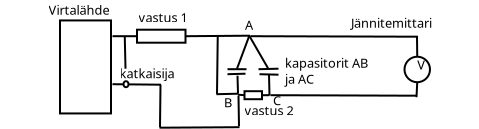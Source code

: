 <?xml version="1.0" encoding="UTF-8"?>
<dia:diagram xmlns:dia="http://www.lysator.liu.se/~alla/dia/">
  <dia:layer name="Background" visible="true" active="true">
    <dia:object type="Standard - Box" version="0" id="O0">
      <dia:attribute name="obj_pos">
        <dia:point val="2.15,5.037"/>
      </dia:attribute>
      <dia:attribute name="obj_bb">
        <dia:rectangle val="2.1,4.987;4.75,9.738"/>
      </dia:attribute>
      <dia:attribute name="elem_corner">
        <dia:point val="2.15,5.037"/>
      </dia:attribute>
      <dia:attribute name="elem_width">
        <dia:real val="2.55"/>
      </dia:attribute>
      <dia:attribute name="elem_height">
        <dia:real val="4.65"/>
      </dia:attribute>
      <dia:attribute name="show_background">
        <dia:boolean val="true"/>
      </dia:attribute>
    </dia:object>
    <dia:object type="Standard - Box" version="0" id="O1">
      <dia:attribute name="obj_pos">
        <dia:point val="6,5.5"/>
      </dia:attribute>
      <dia:attribute name="obj_bb">
        <dia:rectangle val="5.95,5.45;8.475,6.2"/>
      </dia:attribute>
      <dia:attribute name="elem_corner">
        <dia:point val="6,5.5"/>
      </dia:attribute>
      <dia:attribute name="elem_width">
        <dia:real val="2.425"/>
      </dia:attribute>
      <dia:attribute name="elem_height">
        <dia:real val="0.65"/>
      </dia:attribute>
      <dia:attribute name="show_background">
        <dia:boolean val="true"/>
      </dia:attribute>
    </dia:object>
    <dia:object type="Standard - Line" version="0" id="O2">
      <dia:attribute name="obj_pos">
        <dia:point val="4.775,5.825"/>
      </dia:attribute>
      <dia:attribute name="obj_bb">
        <dia:rectangle val="4.725,5.775;6.05,5.875"/>
      </dia:attribute>
      <dia:attribute name="conn_endpoints">
        <dia:point val="4.775,5.825"/>
        <dia:point val="6,5.825"/>
      </dia:attribute>
      <dia:attribute name="numcp">
        <dia:int val="5"/>
      </dia:attribute>
      <dia:connections>
        <dia:connection handle="1" to="O1" connection="3"/>
      </dia:connections>
    </dia:object>
    <dia:object type="Standard - Line" version="0" id="O3">
      <dia:attribute name="obj_pos">
        <dia:point val="8.425,5.825"/>
      </dia:attribute>
      <dia:attribute name="obj_bb">
        <dia:rectangle val="8.375,5.75;11.7,5.875"/>
      </dia:attribute>
      <dia:attribute name="conn_endpoints">
        <dia:point val="8.425,5.825"/>
        <dia:point val="11.65,5.8"/>
      </dia:attribute>
      <dia:attribute name="numcp">
        <dia:int val="1"/>
      </dia:attribute>
      <dia:connections>
        <dia:connection handle="0" to="O1" connection="4"/>
      </dia:connections>
    </dia:object>
    <dia:object type="Standard - Line" version="0" id="O4">
      <dia:attribute name="obj_pos">
        <dia:point val="11.625,5.775"/>
      </dia:attribute>
      <dia:attribute name="obj_bb">
        <dia:rectangle val="10.936,5.711;11.689,7.514"/>
      </dia:attribute>
      <dia:attribute name="conn_endpoints">
        <dia:point val="11.625,5.775"/>
        <dia:point val="11,7.45"/>
      </dia:attribute>
      <dia:attribute name="numcp">
        <dia:int val="1"/>
      </dia:attribute>
    </dia:object>
    <dia:object type="Standard - Line" version="0" id="O5">
      <dia:attribute name="obj_pos">
        <dia:point val="11.625,5.825"/>
      </dia:attribute>
      <dia:attribute name="obj_bb">
        <dia:rectangle val="11.557,5.757;12.618,7.493"/>
      </dia:attribute>
      <dia:attribute name="conn_endpoints">
        <dia:point val="11.625,5.825"/>
        <dia:point val="12.55,7.425"/>
      </dia:attribute>
      <dia:attribute name="numcp">
        <dia:int val="1"/>
      </dia:attribute>
    </dia:object>
    <dia:object type="Standard - Line" version="0" id="O6">
      <dia:attribute name="obj_pos">
        <dia:point val="12.075,7.475"/>
      </dia:attribute>
      <dia:attribute name="obj_bb">
        <dia:rectangle val="12.024,7.399;13.126,7.526"/>
      </dia:attribute>
      <dia:attribute name="conn_endpoints">
        <dia:point val="12.075,7.475"/>
        <dia:point val="13.075,7.45"/>
      </dia:attribute>
      <dia:attribute name="numcp">
        <dia:int val="1"/>
      </dia:attribute>
    </dia:object>
    <dia:object type="Standard - Line" version="0" id="O7">
      <dia:attribute name="obj_pos">
        <dia:point val="12.125,7.725"/>
      </dia:attribute>
      <dia:attribute name="obj_bb">
        <dia:rectangle val="12.074,7.674;13.126,7.801"/>
      </dia:attribute>
      <dia:attribute name="conn_endpoints">
        <dia:point val="12.125,7.725"/>
        <dia:point val="13.075,7.75"/>
      </dia:attribute>
      <dia:attribute name="numcp">
        <dia:int val="1"/>
      </dia:attribute>
    </dia:object>
    <dia:object type="Standard - Line" version="0" id="O8">
      <dia:attribute name="obj_pos">
        <dia:point val="10.525,7.475"/>
      </dia:attribute>
      <dia:attribute name="obj_bb">
        <dia:rectangle val="10.475,7.425;11.525,7.525"/>
      </dia:attribute>
      <dia:attribute name="conn_endpoints">
        <dia:point val="10.525,7.475"/>
        <dia:point val="11.475,7.475"/>
      </dia:attribute>
      <dia:attribute name="numcp">
        <dia:int val="1"/>
      </dia:attribute>
    </dia:object>
    <dia:object type="Standard - Line" version="0" id="O9">
      <dia:attribute name="obj_pos">
        <dia:point val="10.525,7.725"/>
      </dia:attribute>
      <dia:attribute name="obj_bb">
        <dia:rectangle val="10.474,7.649;11.476,7.776"/>
      </dia:attribute>
      <dia:attribute name="conn_endpoints">
        <dia:point val="10.525,7.725"/>
        <dia:point val="11.425,7.7"/>
      </dia:attribute>
      <dia:attribute name="numcp">
        <dia:int val="1"/>
      </dia:attribute>
    </dia:object>
    <dia:object type="Standard - Box" version="0" id="O10">
      <dia:attribute name="obj_pos">
        <dia:point val="11.375,8.575"/>
      </dia:attribute>
      <dia:attribute name="obj_bb">
        <dia:rectangle val="11.325,8.525;12.3,9.025"/>
      </dia:attribute>
      <dia:attribute name="elem_corner">
        <dia:point val="11.375,8.575"/>
      </dia:attribute>
      <dia:attribute name="elem_width">
        <dia:real val="0.875"/>
      </dia:attribute>
      <dia:attribute name="elem_height">
        <dia:real val="0.4"/>
      </dia:attribute>
      <dia:attribute name="show_background">
        <dia:boolean val="true"/>
      </dia:attribute>
    </dia:object>
    <dia:object type="Standard - Line" version="0" id="O11">
      <dia:attribute name="obj_pos">
        <dia:point val="12.6,7.737"/>
      </dia:attribute>
      <dia:attribute name="obj_bb">
        <dia:rectangle val="12.549,7.686;12.676,8.851"/>
      </dia:attribute>
      <dia:attribute name="conn_endpoints">
        <dia:point val="12.6,7.737"/>
        <dia:point val="12.625,8.8"/>
      </dia:attribute>
      <dia:attribute name="numcp">
        <dia:int val="1"/>
      </dia:attribute>
      <dia:connections>
        <dia:connection handle="0" to="O7" connection="0"/>
      </dia:connections>
    </dia:object>
    <dia:object type="Standard - Line" version="0" id="O12">
      <dia:attribute name="obj_pos">
        <dia:point val="11.025,7.8"/>
      </dia:attribute>
      <dia:attribute name="obj_bb">
        <dia:rectangle val="10.974,7.749;11.101,8.751"/>
      </dia:attribute>
      <dia:attribute name="conn_endpoints">
        <dia:point val="11.025,7.8"/>
        <dia:point val="11.05,8.7"/>
      </dia:attribute>
      <dia:attribute name="numcp">
        <dia:int val="1"/>
      </dia:attribute>
    </dia:object>
    <dia:object type="Standard - Line" version="0" id="O13">
      <dia:attribute name="obj_pos">
        <dia:point val="11.05,8.75"/>
      </dia:attribute>
      <dia:attribute name="obj_bb">
        <dia:rectangle val="10.996,8.696;11.429,8.829"/>
      </dia:attribute>
      <dia:attribute name="conn_endpoints">
        <dia:point val="11.05,8.75"/>
        <dia:point val="11.375,8.775"/>
      </dia:attribute>
      <dia:attribute name="numcp">
        <dia:int val="1"/>
      </dia:attribute>
      <dia:connections>
        <dia:connection handle="1" to="O10" connection="3"/>
      </dia:connections>
    </dia:object>
    <dia:object type="Standard - Line" version="0" id="O14">
      <dia:attribute name="obj_pos">
        <dia:point val="12.6,8.775"/>
      </dia:attribute>
      <dia:attribute name="obj_bb">
        <dia:rectangle val="12.2,8.725;12.65,8.825"/>
      </dia:attribute>
      <dia:attribute name="conn_endpoints">
        <dia:point val="12.6,8.775"/>
        <dia:point val="12.25,8.775"/>
      </dia:attribute>
      <dia:attribute name="numcp">
        <dia:int val="1"/>
      </dia:attribute>
      <dia:connections>
        <dia:connection handle="1" to="O10" connection="4"/>
      </dia:connections>
    </dia:object>
    <dia:object type="Standard - Line" version="0" id="O15">
      <dia:attribute name="obj_pos">
        <dia:point val="11.075,8.8"/>
      </dia:attribute>
      <dia:attribute name="obj_bb">
        <dia:rectangle val="11.024,8.749;11.151,10.376"/>
      </dia:attribute>
      <dia:attribute name="conn_endpoints">
        <dia:point val="11.075,8.8"/>
        <dia:point val="11.1,10.325"/>
      </dia:attribute>
      <dia:attribute name="numcp">
        <dia:int val="1"/>
      </dia:attribute>
    </dia:object>
    <dia:object type="Standard - Line" version="0" id="O16">
      <dia:attribute name="obj_pos">
        <dia:point val="11.125,10.375"/>
      </dia:attribute>
      <dia:attribute name="obj_bb">
        <dia:rectangle val="7.075,10.325;11.175,10.45"/>
      </dia:attribute>
      <dia:attribute name="conn_endpoints">
        <dia:point val="11.125,10.375"/>
        <dia:point val="7.125,10.4"/>
      </dia:attribute>
      <dia:attribute name="numcp">
        <dia:int val="1"/>
      </dia:attribute>
    </dia:object>
    <dia:object type="Standard - Line" version="0" id="O17">
      <dia:attribute name="obj_pos">
        <dia:point val="7.15,10.375"/>
      </dia:attribute>
      <dia:attribute name="obj_bb">
        <dia:rectangle val="7.099,8.199;7.226,10.426"/>
      </dia:attribute>
      <dia:attribute name="conn_endpoints">
        <dia:point val="7.15,10.375"/>
        <dia:point val="7.175,8.25"/>
      </dia:attribute>
      <dia:attribute name="numcp">
        <dia:int val="1"/>
      </dia:attribute>
    </dia:object>
    <dia:object type="Standard - Line" version="0" id="O18">
      <dia:attribute name="obj_pos">
        <dia:point val="7.2,8.25"/>
      </dia:attribute>
      <dia:attribute name="obj_bb">
        <dia:rectangle val="4.724,8.174;7.251,8.301"/>
      </dia:attribute>
      <dia:attribute name="conn_endpoints">
        <dia:point val="7.2,8.25"/>
        <dia:point val="4.775,8.225"/>
      </dia:attribute>
      <dia:attribute name="numcp">
        <dia:int val="1"/>
      </dia:attribute>
    </dia:object>
    <dia:object type="Standard - Line" version="0" id="O19">
      <dia:attribute name="obj_pos">
        <dia:point val="5.388,5.825"/>
      </dia:attribute>
      <dia:attribute name="obj_bb">
        <dia:rectangle val="5.336,5.774;5.476,7.501"/>
      </dia:attribute>
      <dia:attribute name="conn_endpoints">
        <dia:point val="5.388,5.825"/>
        <dia:point val="5.425,7.45"/>
      </dia:attribute>
      <dia:attribute name="numcp">
        <dia:int val="1"/>
      </dia:attribute>
      <dia:connections>
        <dia:connection handle="0" to="O2" connection="2"/>
      </dia:connections>
    </dia:object>
    <dia:object type="Standard - Ellipse" version="0" id="O20">
      <dia:attribute name="obj_pos">
        <dia:point val="5.325,8.075"/>
      </dia:attribute>
      <dia:attribute name="obj_bb">
        <dia:rectangle val="5.275,8.025;5.625,8.425"/>
      </dia:attribute>
      <dia:attribute name="elem_corner">
        <dia:point val="5.325,8.075"/>
      </dia:attribute>
      <dia:attribute name="elem_width">
        <dia:real val="0.25"/>
      </dia:attribute>
      <dia:attribute name="elem_height">
        <dia:real val="0.3"/>
      </dia:attribute>
    </dia:object>
    <dia:object type="Standard - Text" version="1" id="O21">
      <dia:attribute name="obj_pos">
        <dia:point val="1.575,4.75"/>
      </dia:attribute>
      <dia:attribute name="obj_bb">
        <dia:rectangle val="1.575,4.077;5.4,4.975"/>
      </dia:attribute>
      <dia:attribute name="text">
        <dia:composite type="text">
          <dia:attribute name="string">
            <dia:string>#Virtalähde#</dia:string>
          </dia:attribute>
          <dia:attribute name="font">
            <dia:font family="sans" style="0" name="Helvetica"/>
          </dia:attribute>
          <dia:attribute name="height">
            <dia:real val="0.8"/>
          </dia:attribute>
          <dia:attribute name="pos">
            <dia:point val="1.575,4.75"/>
          </dia:attribute>
          <dia:attribute name="color">
            <dia:color val="#000000"/>
          </dia:attribute>
          <dia:attribute name="alignment">
            <dia:enum val="0"/>
          </dia:attribute>
        </dia:composite>
      </dia:attribute>
      <dia:attribute name="valign">
        <dia:enum val="3"/>
      </dia:attribute>
    </dia:object>
    <dia:object type="Standard - Text" version="1" id="O22">
      <dia:attribute name="obj_pos">
        <dia:point val="6.075,5.125"/>
      </dia:attribute>
      <dia:attribute name="obj_bb">
        <dia:rectangle val="6.075,4.452;9.135,5.35"/>
      </dia:attribute>
      <dia:attribute name="text">
        <dia:composite type="text">
          <dia:attribute name="string">
            <dia:string>#vastus 1#</dia:string>
          </dia:attribute>
          <dia:attribute name="font">
            <dia:font family="sans" style="0" name="Helvetica"/>
          </dia:attribute>
          <dia:attribute name="height">
            <dia:real val="0.8"/>
          </dia:attribute>
          <dia:attribute name="pos">
            <dia:point val="6.075,5.125"/>
          </dia:attribute>
          <dia:attribute name="color">
            <dia:color val="#000000"/>
          </dia:attribute>
          <dia:attribute name="alignment">
            <dia:enum val="0"/>
          </dia:attribute>
        </dia:composite>
      </dia:attribute>
      <dia:attribute name="valign">
        <dia:enum val="3"/>
      </dia:attribute>
    </dia:object>
    <dia:object type="Standard - Text" version="1" id="O23">
      <dia:attribute name="obj_pos">
        <dia:point val="13.4,7.4"/>
      </dia:attribute>
      <dia:attribute name="obj_bb">
        <dia:rectangle val="13.4,6.728;18.755,8.425"/>
      </dia:attribute>
      <dia:attribute name="text">
        <dia:composite type="text">
          <dia:attribute name="string">
            <dia:string>#kapasitorit AB
ja AC#</dia:string>
          </dia:attribute>
          <dia:attribute name="font">
            <dia:font family="sans" style="0" name="Helvetica"/>
          </dia:attribute>
          <dia:attribute name="height">
            <dia:real val="0.8"/>
          </dia:attribute>
          <dia:attribute name="pos">
            <dia:point val="13.4,7.4"/>
          </dia:attribute>
          <dia:attribute name="color">
            <dia:color val="#000000"/>
          </dia:attribute>
          <dia:attribute name="alignment">
            <dia:enum val="0"/>
          </dia:attribute>
        </dia:composite>
      </dia:attribute>
      <dia:attribute name="valign">
        <dia:enum val="3"/>
      </dia:attribute>
    </dia:object>
    <dia:object type="Standard - Text" version="1" id="O24">
      <dia:attribute name="obj_pos">
        <dia:point val="11.375,9.775"/>
      </dia:attribute>
      <dia:attribute name="obj_bb">
        <dia:rectangle val="11.375,9.102;14.435,10"/>
      </dia:attribute>
      <dia:attribute name="text">
        <dia:composite type="text">
          <dia:attribute name="string">
            <dia:string>#vastus 2#</dia:string>
          </dia:attribute>
          <dia:attribute name="font">
            <dia:font family="sans" style="0" name="Helvetica"/>
          </dia:attribute>
          <dia:attribute name="height">
            <dia:real val="0.8"/>
          </dia:attribute>
          <dia:attribute name="pos">
            <dia:point val="11.375,9.775"/>
          </dia:attribute>
          <dia:attribute name="color">
            <dia:color val="#000000"/>
          </dia:attribute>
          <dia:attribute name="alignment">
            <dia:enum val="0"/>
          </dia:attribute>
        </dia:composite>
      </dia:attribute>
      <dia:attribute name="valign">
        <dia:enum val="3"/>
      </dia:attribute>
    </dia:object>
    <dia:object type="Standard - Text" version="1" id="O25">
      <dia:attribute name="obj_pos">
        <dia:point val="5.125,7.925"/>
      </dia:attribute>
      <dia:attribute name="obj_bb">
        <dia:rectangle val="5.125,7.253;8.95,8.15"/>
      </dia:attribute>
      <dia:attribute name="text">
        <dia:composite type="text">
          <dia:attribute name="string">
            <dia:string>#katkaisija#</dia:string>
          </dia:attribute>
          <dia:attribute name="font">
            <dia:font family="sans" style="0" name="Helvetica"/>
          </dia:attribute>
          <dia:attribute name="height">
            <dia:real val="0.8"/>
          </dia:attribute>
          <dia:attribute name="pos">
            <dia:point val="5.125,7.925"/>
          </dia:attribute>
          <dia:attribute name="color">
            <dia:color val="#000000"/>
          </dia:attribute>
          <dia:attribute name="alignment">
            <dia:enum val="0"/>
          </dia:attribute>
        </dia:composite>
      </dia:attribute>
      <dia:attribute name="valign">
        <dia:enum val="3"/>
      </dia:attribute>
    </dia:object>
    <dia:object type="Standard - Text" version="1" id="O26">
      <dia:attribute name="obj_pos">
        <dia:point val="11.4,5.5"/>
      </dia:attribute>
      <dia:attribute name="obj_bb">
        <dia:rectangle val="11.4,4.827;11.783,5.725"/>
      </dia:attribute>
      <dia:attribute name="text">
        <dia:composite type="text">
          <dia:attribute name="string">
            <dia:string>#A#</dia:string>
          </dia:attribute>
          <dia:attribute name="font">
            <dia:font family="sans" style="0" name="Helvetica"/>
          </dia:attribute>
          <dia:attribute name="height">
            <dia:real val="0.8"/>
          </dia:attribute>
          <dia:attribute name="pos">
            <dia:point val="11.4,5.5"/>
          </dia:attribute>
          <dia:attribute name="color">
            <dia:color val="#000000"/>
          </dia:attribute>
          <dia:attribute name="alignment">
            <dia:enum val="0"/>
          </dia:attribute>
        </dia:composite>
      </dia:attribute>
      <dia:attribute name="valign">
        <dia:enum val="3"/>
      </dia:attribute>
    </dia:object>
    <dia:object type="Standard - Text" version="1" id="O27">
      <dia:attribute name="obj_pos">
        <dia:point val="12.8,9.275"/>
      </dia:attribute>
      <dia:attribute name="obj_bb">
        <dia:rectangle val="12.8,8.602;13.182,9.5"/>
      </dia:attribute>
      <dia:attribute name="text">
        <dia:composite type="text">
          <dia:attribute name="string">
            <dia:string>#C#</dia:string>
          </dia:attribute>
          <dia:attribute name="font">
            <dia:font family="sans" style="0" name="Helvetica"/>
          </dia:attribute>
          <dia:attribute name="height">
            <dia:real val="0.8"/>
          </dia:attribute>
          <dia:attribute name="pos">
            <dia:point val="12.8,9.275"/>
          </dia:attribute>
          <dia:attribute name="color">
            <dia:color val="#000000"/>
          </dia:attribute>
          <dia:attribute name="alignment">
            <dia:enum val="0"/>
          </dia:attribute>
        </dia:composite>
      </dia:attribute>
      <dia:attribute name="valign">
        <dia:enum val="3"/>
      </dia:attribute>
    </dia:object>
    <dia:object type="Standard - Text" version="1" id="O28">
      <dia:attribute name="obj_pos">
        <dia:point val="10.35,9.375"/>
      </dia:attribute>
      <dia:attribute name="obj_bb">
        <dia:rectangle val="10.35,8.703;10.732,9.6"/>
      </dia:attribute>
      <dia:attribute name="text">
        <dia:composite type="text">
          <dia:attribute name="string">
            <dia:string>#B#</dia:string>
          </dia:attribute>
          <dia:attribute name="font">
            <dia:font family="sans" style="0" name="Helvetica"/>
          </dia:attribute>
          <dia:attribute name="height">
            <dia:real val="0.8"/>
          </dia:attribute>
          <dia:attribute name="pos">
            <dia:point val="10.35,9.375"/>
          </dia:attribute>
          <dia:attribute name="color">
            <dia:color val="#000000"/>
          </dia:attribute>
          <dia:attribute name="alignment">
            <dia:enum val="0"/>
          </dia:attribute>
        </dia:composite>
      </dia:attribute>
      <dia:attribute name="valign">
        <dia:enum val="3"/>
      </dia:attribute>
    </dia:object>
    <dia:object type="Standard - Box" version="0" id="O29">
      <dia:attribute name="obj_pos">
        <dia:point val="-0.75,5.8"/>
      </dia:attribute>
      <dia:attribute name="obj_bb">
        <dia:rectangle val="-0.8,5.75;-0.2,8.2"/>
      </dia:attribute>
      <dia:attribute name="elem_corner">
        <dia:point val="-0.75,5.8"/>
      </dia:attribute>
      <dia:attribute name="elem_width">
        <dia:real val="0.5"/>
      </dia:attribute>
      <dia:attribute name="elem_height">
        <dia:real val="2.35"/>
      </dia:attribute>
      <dia:attribute name="border_width">
        <dia:real val="0.1"/>
      </dia:attribute>
      <dia:attribute name="border_color">
        <dia:color val="#ffffff"/>
      </dia:attribute>
      <dia:attribute name="show_background">
        <dia:boolean val="true"/>
      </dia:attribute>
    </dia:object>
    <dia:object type="Standard - Line" version="0" id="O30">
      <dia:attribute name="obj_pos">
        <dia:point val="12.675,8.775"/>
      </dia:attribute>
      <dia:attribute name="obj_bb">
        <dia:rectangle val="12.625,8.725;20.05,8.85"/>
      </dia:attribute>
      <dia:attribute name="conn_endpoints">
        <dia:point val="12.675,8.775"/>
        <dia:point val="20,8.8"/>
      </dia:attribute>
      <dia:attribute name="numcp">
        <dia:int val="1"/>
      </dia:attribute>
    </dia:object>
    <dia:object type="Standard - Ellipse" version="0" id="O31">
      <dia:attribute name="obj_pos">
        <dia:point val="19.375,6.85"/>
      </dia:attribute>
      <dia:attribute name="obj_bb">
        <dia:rectangle val="19.325,6.8;20.7,8.175"/>
      </dia:attribute>
      <dia:attribute name="elem_corner">
        <dia:point val="19.375,6.85"/>
      </dia:attribute>
      <dia:attribute name="elem_width">
        <dia:real val="1.275"/>
      </dia:attribute>
      <dia:attribute name="elem_height">
        <dia:real val="1.275"/>
      </dia:attribute>
    </dia:object>
    <dia:object type="Standard - Line" version="0" id="O32">
      <dia:attribute name="obj_pos">
        <dia:point val="19.975,8.875"/>
      </dia:attribute>
      <dia:attribute name="obj_bb">
        <dia:rectangle val="19.923,8.073;20.065,8.927"/>
      </dia:attribute>
      <dia:attribute name="conn_endpoints">
        <dia:point val="19.975,8.875"/>
        <dia:point val="20.012,8.125"/>
      </dia:attribute>
      <dia:attribute name="numcp">
        <dia:int val="1"/>
      </dia:attribute>
      <dia:connections>
        <dia:connection handle="1" to="O31" connection="6"/>
      </dia:connections>
    </dia:object>
    <dia:object type="Standard - Line" version="0" id="O33">
      <dia:attribute name="obj_pos">
        <dia:point val="11.675,5.825"/>
      </dia:attribute>
      <dia:attribute name="obj_bb">
        <dia:rectangle val="11.625,5.775;20.1,5.9"/>
      </dia:attribute>
      <dia:attribute name="conn_endpoints">
        <dia:point val="11.675,5.825"/>
        <dia:point val="20.05,5.85"/>
      </dia:attribute>
      <dia:attribute name="numcp">
        <dia:int val="1"/>
      </dia:attribute>
    </dia:object>
    <dia:object type="Standard - Line" version="0" id="O34">
      <dia:attribute name="obj_pos">
        <dia:point val="20,5.85"/>
      </dia:attribute>
      <dia:attribute name="obj_bb">
        <dia:rectangle val="19.949,5.799;20.063,6.901"/>
      </dia:attribute>
      <dia:attribute name="conn_endpoints">
        <dia:point val="20,5.85"/>
        <dia:point val="20.012,6.85"/>
      </dia:attribute>
      <dia:attribute name="numcp">
        <dia:int val="1"/>
      </dia:attribute>
      <dia:connections>
        <dia:connection handle="1" to="O31" connection="1"/>
      </dia:connections>
    </dia:object>
    <dia:object type="Standard - Text" version="1" id="O35">
      <dia:attribute name="obj_pos">
        <dia:point val="20.012,7.487"/>
      </dia:attribute>
      <dia:attribute name="obj_bb">
        <dia:rectangle val="20.012,6.793;20.417,7.757"/>
      </dia:attribute>
      <dia:attribute name="text">
        <dia:composite type="text">
          <dia:attribute name="string">
            <dia:string>#V#</dia:string>
          </dia:attribute>
          <dia:attribute name="font">
            <dia:font family="sans" style="0" name="Helvetica"/>
          </dia:attribute>
          <dia:attribute name="height">
            <dia:real val="0.8"/>
          </dia:attribute>
          <dia:attribute name="pos">
            <dia:point val="20.012,7.487"/>
          </dia:attribute>
          <dia:attribute name="color">
            <dia:color val="#000000"/>
          </dia:attribute>
          <dia:attribute name="alignment">
            <dia:enum val="0"/>
          </dia:attribute>
        </dia:composite>
      </dia:attribute>
      <dia:attribute name="valign">
        <dia:enum val="3"/>
      </dia:attribute>
      <dia:connections>
        <dia:connection handle="0" to="O31" connection="8"/>
      </dia:connections>
    </dia:object>
    <dia:object type="Standard - Text" version="1" id="O36">
      <dia:attribute name="obj_pos">
        <dia:point val="16.7,5.4"/>
      </dia:attribute>
      <dia:attribute name="obj_bb">
        <dia:rectangle val="16.7,4.728;22.055,5.625"/>
      </dia:attribute>
      <dia:attribute name="text">
        <dia:composite type="text">
          <dia:attribute name="string">
            <dia:string>#Jännitemittari#</dia:string>
          </dia:attribute>
          <dia:attribute name="font">
            <dia:font family="sans" style="0" name="Helvetica"/>
          </dia:attribute>
          <dia:attribute name="height">
            <dia:real val="0.8"/>
          </dia:attribute>
          <dia:attribute name="pos">
            <dia:point val="16.7,5.4"/>
          </dia:attribute>
          <dia:attribute name="color">
            <dia:color val="#000000"/>
          </dia:attribute>
          <dia:attribute name="alignment">
            <dia:enum val="0"/>
          </dia:attribute>
        </dia:composite>
      </dia:attribute>
      <dia:attribute name="valign">
        <dia:enum val="3"/>
      </dia:attribute>
    </dia:object>
    <dia:object type="Standard - Box" version="0" id="O37">
      <dia:attribute name="obj_pos">
        <dia:point val="22.45,6.15"/>
      </dia:attribute>
      <dia:attribute name="obj_bb">
        <dia:rectangle val="22.4,6.1;23.075,7.65"/>
      </dia:attribute>
      <dia:attribute name="elem_corner">
        <dia:point val="22.45,6.15"/>
      </dia:attribute>
      <dia:attribute name="elem_width">
        <dia:real val="0.575"/>
      </dia:attribute>
      <dia:attribute name="elem_height">
        <dia:real val="1.45"/>
      </dia:attribute>
      <dia:attribute name="border_width">
        <dia:real val="0.1"/>
      </dia:attribute>
      <dia:attribute name="border_color">
        <dia:color val="#ffffff"/>
      </dia:attribute>
      <dia:attribute name="show_background">
        <dia:boolean val="true"/>
      </dia:attribute>
    </dia:object>
    <dia:object type="Standard - Line" version="0" id="O38">
      <dia:attribute name="obj_pos">
        <dia:point val="11.05,8.7"/>
      </dia:attribute>
      <dia:attribute name="obj_bb">
        <dia:rectangle val="9.924,8.649;11.101,8.776"/>
      </dia:attribute>
      <dia:attribute name="conn_endpoints">
        <dia:point val="11.05,8.7"/>
        <dia:point val="9.975,8.725"/>
      </dia:attribute>
      <dia:attribute name="numcp">
        <dia:int val="1"/>
      </dia:attribute>
    </dia:object>
    <dia:object type="Standard - Line" version="0" id="O39">
      <dia:attribute name="obj_pos">
        <dia:point val="10,8.725"/>
      </dia:attribute>
      <dia:attribute name="obj_bb">
        <dia:rectangle val="9.949,5.762;10.088,8.776"/>
      </dia:attribute>
      <dia:attribute name="conn_endpoints">
        <dia:point val="10,8.725"/>
        <dia:point val="10.037,5.812"/>
      </dia:attribute>
      <dia:attribute name="numcp">
        <dia:int val="1"/>
      </dia:attribute>
      <dia:connections>
        <dia:connection handle="1" to="O3" connection="0"/>
      </dia:connections>
    </dia:object>
  </dia:layer>
</dia:diagram>
